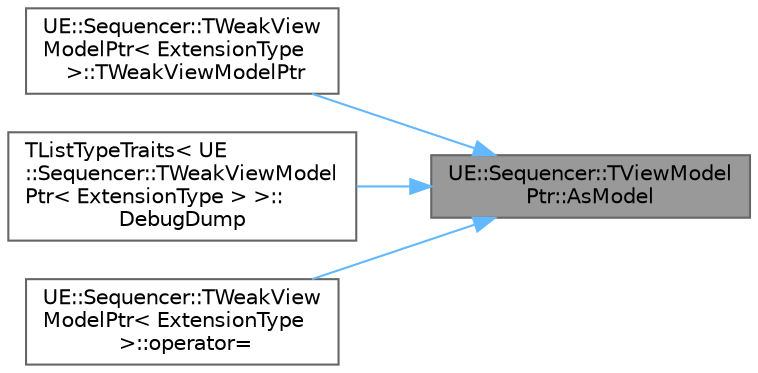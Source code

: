 digraph "UE::Sequencer::TViewModelPtr::AsModel"
{
 // INTERACTIVE_SVG=YES
 // LATEX_PDF_SIZE
  bgcolor="transparent";
  edge [fontname=Helvetica,fontsize=10,labelfontname=Helvetica,labelfontsize=10];
  node [fontname=Helvetica,fontsize=10,shape=box,height=0.2,width=0.4];
  rankdir="RL";
  Node1 [id="Node000001",label="UE::Sequencer::TViewModel\lPtr::AsModel",height=0.2,width=0.4,color="gray40", fillcolor="grey60", style="filled", fontcolor="black",tooltip="Explicitly access the view model as a regular shared pointer."];
  Node1 -> Node2 [id="edge1_Node000001_Node000002",dir="back",color="steelblue1",style="solid",tooltip=" "];
  Node2 [id="Node000002",label="UE::Sequencer::TWeakView\lModelPtr\< ExtensionType\l \>::TWeakViewModelPtr",height=0.2,width=0.4,color="grey40", fillcolor="white", style="filled",URL="$d6/d4d/structUE_1_1Sequencer_1_1TWeakViewModelPtr.html#a812aa93003fecbf82f5d1017b90f2149",tooltip=" "];
  Node1 -> Node3 [id="edge2_Node000001_Node000003",dir="back",color="steelblue1",style="solid",tooltip=" "];
  Node3 [id="Node000003",label="TListTypeTraits\< UE\l::Sequencer::TWeakViewModel\lPtr\< ExtensionType \> \>::\lDebugDump",height=0.2,width=0.4,color="grey40", fillcolor="white", style="filled",URL="$d7/d53/structTListTypeTraits_3_01UE_1_1Sequencer_1_1TWeakViewModelPtr_3_01ExtensionType_01_4_01_4.html#a4810b96c7bfc1cf6874bc09cc538de16",tooltip=" "];
  Node1 -> Node4 [id="edge3_Node000001_Node000004",dir="back",color="steelblue1",style="solid",tooltip=" "];
  Node4 [id="Node000004",label="UE::Sequencer::TWeakView\lModelPtr\< ExtensionType\l \>::operator=",height=0.2,width=0.4,color="grey40", fillcolor="white", style="filled",URL="$d6/d4d/structUE_1_1Sequencer_1_1TWeakViewModelPtr.html#a48cce080fdd065f46d29635b413088bf",tooltip=" "];
}
